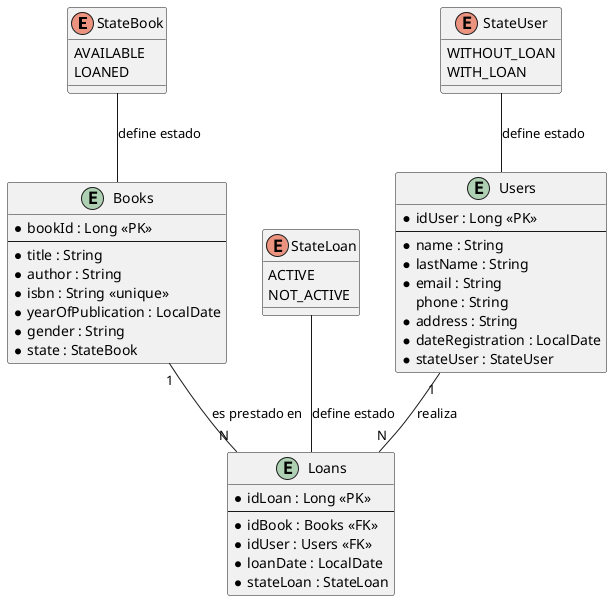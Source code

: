 @startuml

enum StateBook {
    AVAILABLE
    LOANED
}

enum StateUser {
    WITHOUT_LOAN
    WITH_LOAN
}

enum StateLoan {
    ACTIVE
    NOT_ACTIVE
}

entity "Users" {
    * idUser : Long <<PK>>
    --
    * name : String
    * lastName : String
    * email : String
    phone : String
    * address : String
    * dateRegistration : LocalDate
    * stateUser : StateUser
}

entity "Books" {
    * bookId : Long <<PK>>
    --
    * title : String
    * author : String
    * isbn : String <<unique>>
    * yearOfPublication : LocalDate
    * gender : String
    * state : StateBook
}

entity "Loans" {
    * idLoan : Long <<PK>>
    --
    * idBook : Books <<FK>>
    * idUser : Users <<FK>>
    * loanDate : LocalDate
    * stateLoan : StateLoan
}

Users "1" -- "N" Loans : "realiza"
Books "1" -- "N" Loans : "es prestado en"

StateBook -- Books : "define estado"
StateUser -- Users : "define estado"
StateLoan -- Loans : "define estado"

@enduml 